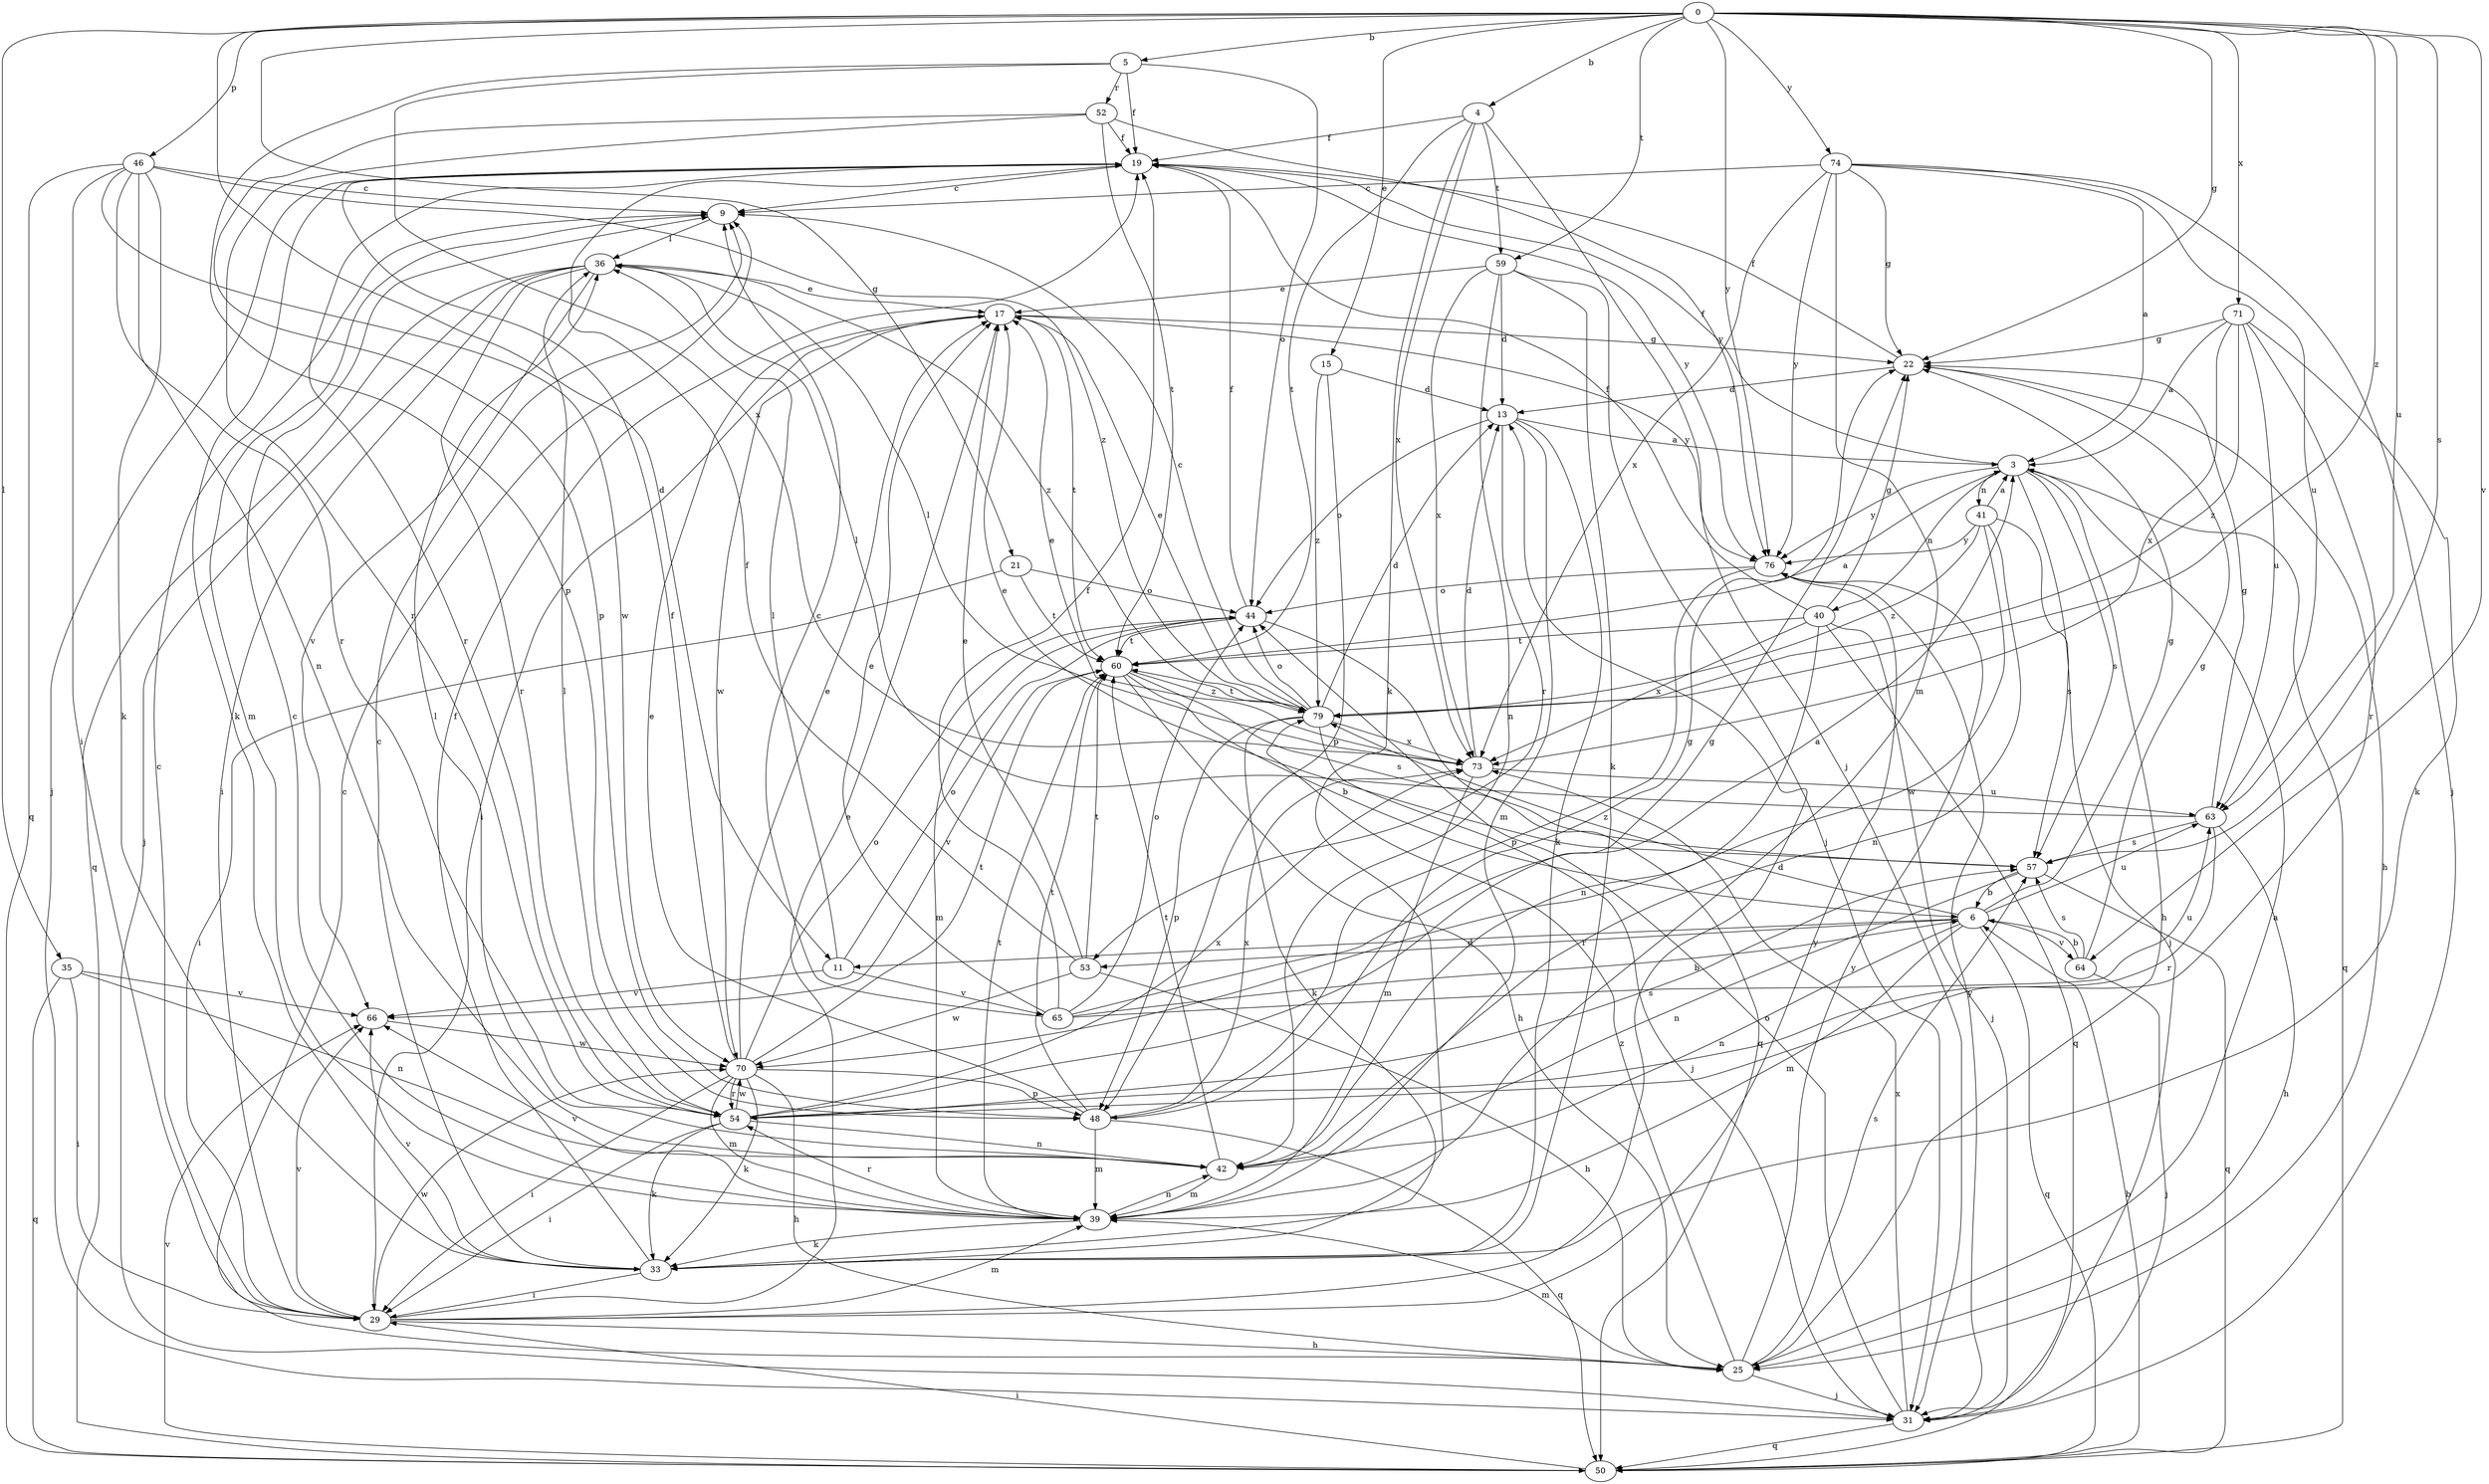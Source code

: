 strict digraph  {
0;
3;
4;
5;
6;
9;
11;
13;
15;
17;
19;
21;
22;
25;
29;
31;
33;
35;
36;
39;
40;
41;
42;
44;
46;
48;
50;
52;
53;
54;
57;
59;
60;
63;
64;
65;
66;
70;
71;
73;
74;
76;
79;
0 -> 4  [label=b];
0 -> 5  [label=b];
0 -> 11  [label=d];
0 -> 15  [label=e];
0 -> 21  [label=g];
0 -> 22  [label=g];
0 -> 35  [label=l];
0 -> 46  [label=p];
0 -> 57  [label=s];
0 -> 59  [label=t];
0 -> 63  [label=u];
0 -> 64  [label=v];
0 -> 71  [label=x];
0 -> 74  [label=y];
0 -> 76  [label=y];
0 -> 79  [label=z];
3 -> 19  [label=f];
3 -> 25  [label=h];
3 -> 31  [label=j];
3 -> 40  [label=n];
3 -> 41  [label=n];
3 -> 50  [label=q];
3 -> 57  [label=s];
3 -> 76  [label=y];
4 -> 19  [label=f];
4 -> 31  [label=j];
4 -> 33  [label=k];
4 -> 59  [label=t];
4 -> 60  [label=t];
4 -> 73  [label=x];
5 -> 19  [label=f];
5 -> 44  [label=o];
5 -> 48  [label=p];
5 -> 52  [label=r];
5 -> 73  [label=x];
6 -> 11  [label=d];
6 -> 22  [label=g];
6 -> 39  [label=m];
6 -> 42  [label=n];
6 -> 50  [label=q];
6 -> 53  [label=r];
6 -> 63  [label=u];
6 -> 64  [label=v];
6 -> 79  [label=z];
9 -> 36  [label=l];
9 -> 39  [label=m];
11 -> 36  [label=l];
11 -> 44  [label=o];
11 -> 65  [label=v];
11 -> 66  [label=v];
13 -> 3  [label=a];
13 -> 33  [label=k];
13 -> 39  [label=m];
13 -> 44  [label=o];
13 -> 53  [label=r];
15 -> 13  [label=d];
15 -> 48  [label=p];
15 -> 79  [label=z];
17 -> 22  [label=g];
17 -> 29  [label=i];
17 -> 60  [label=t];
17 -> 70  [label=w];
17 -> 76  [label=y];
19 -> 9  [label=c];
19 -> 31  [label=j];
19 -> 33  [label=k];
19 -> 54  [label=r];
19 -> 76  [label=y];
21 -> 29  [label=i];
21 -> 44  [label=o];
21 -> 60  [label=t];
22 -> 13  [label=d];
22 -> 19  [label=f];
22 -> 25  [label=h];
25 -> 3  [label=a];
25 -> 9  [label=c];
25 -> 31  [label=j];
25 -> 39  [label=m];
25 -> 57  [label=s];
25 -> 76  [label=y];
25 -> 79  [label=z];
29 -> 9  [label=c];
29 -> 13  [label=d];
29 -> 17  [label=e];
29 -> 25  [label=h];
29 -> 39  [label=m];
29 -> 66  [label=v];
29 -> 70  [label=w];
29 -> 76  [label=y];
31 -> 44  [label=o];
31 -> 50  [label=q];
31 -> 73  [label=x];
31 -> 76  [label=y];
33 -> 9  [label=c];
33 -> 19  [label=f];
33 -> 29  [label=i];
33 -> 66  [label=v];
35 -> 29  [label=i];
35 -> 42  [label=n];
35 -> 50  [label=q];
35 -> 66  [label=v];
36 -> 17  [label=e];
36 -> 29  [label=i];
36 -> 31  [label=j];
36 -> 50  [label=q];
36 -> 54  [label=r];
36 -> 66  [label=v];
36 -> 79  [label=z];
39 -> 9  [label=c];
39 -> 33  [label=k];
39 -> 42  [label=n];
39 -> 54  [label=r];
39 -> 60  [label=t];
39 -> 66  [label=v];
40 -> 19  [label=f];
40 -> 22  [label=g];
40 -> 31  [label=j];
40 -> 42  [label=n];
40 -> 50  [label=q];
40 -> 60  [label=t];
40 -> 73  [label=x];
41 -> 3  [label=a];
41 -> 42  [label=n];
41 -> 57  [label=s];
41 -> 70  [label=w];
41 -> 76  [label=y];
41 -> 79  [label=z];
42 -> 36  [label=l];
42 -> 39  [label=m];
42 -> 60  [label=t];
44 -> 19  [label=f];
44 -> 39  [label=m];
44 -> 50  [label=q];
44 -> 60  [label=t];
46 -> 9  [label=c];
46 -> 29  [label=i];
46 -> 33  [label=k];
46 -> 42  [label=n];
46 -> 50  [label=q];
46 -> 54  [label=r];
46 -> 70  [label=w];
46 -> 79  [label=z];
48 -> 17  [label=e];
48 -> 22  [label=g];
48 -> 39  [label=m];
48 -> 50  [label=q];
48 -> 60  [label=t];
48 -> 73  [label=x];
50 -> 6  [label=b];
50 -> 29  [label=i];
50 -> 66  [label=v];
52 -> 19  [label=f];
52 -> 48  [label=p];
52 -> 54  [label=r];
52 -> 60  [label=t];
52 -> 76  [label=y];
53 -> 17  [label=e];
53 -> 19  [label=f];
53 -> 25  [label=h];
53 -> 60  [label=t];
53 -> 70  [label=w];
54 -> 22  [label=g];
54 -> 29  [label=i];
54 -> 33  [label=k];
54 -> 36  [label=l];
54 -> 42  [label=n];
54 -> 57  [label=s];
54 -> 70  [label=w];
54 -> 73  [label=x];
57 -> 6  [label=b];
57 -> 17  [label=e];
57 -> 42  [label=n];
57 -> 50  [label=q];
59 -> 13  [label=d];
59 -> 17  [label=e];
59 -> 31  [label=j];
59 -> 33  [label=k];
59 -> 42  [label=n];
59 -> 73  [label=x];
60 -> 3  [label=a];
60 -> 6  [label=b];
60 -> 25  [label=h];
60 -> 57  [label=s];
60 -> 66  [label=v];
60 -> 79  [label=z];
63 -> 22  [label=g];
63 -> 25  [label=h];
63 -> 36  [label=l];
63 -> 54  [label=r];
63 -> 57  [label=s];
64 -> 6  [label=b];
64 -> 22  [label=g];
64 -> 31  [label=j];
64 -> 57  [label=s];
65 -> 3  [label=a];
65 -> 6  [label=b];
65 -> 9  [label=c];
65 -> 17  [label=e];
65 -> 19  [label=f];
65 -> 44  [label=o];
65 -> 63  [label=u];
66 -> 70  [label=w];
70 -> 17  [label=e];
70 -> 19  [label=f];
70 -> 25  [label=h];
70 -> 29  [label=i];
70 -> 33  [label=k];
70 -> 39  [label=m];
70 -> 44  [label=o];
70 -> 48  [label=p];
70 -> 54  [label=r];
70 -> 60  [label=t];
71 -> 3  [label=a];
71 -> 22  [label=g];
71 -> 33  [label=k];
71 -> 54  [label=r];
71 -> 63  [label=u];
71 -> 73  [label=x];
71 -> 79  [label=z];
73 -> 13  [label=d];
73 -> 17  [label=e];
73 -> 36  [label=l];
73 -> 39  [label=m];
73 -> 63  [label=u];
74 -> 3  [label=a];
74 -> 9  [label=c];
74 -> 22  [label=g];
74 -> 31  [label=j];
74 -> 39  [label=m];
74 -> 63  [label=u];
74 -> 73  [label=x];
74 -> 76  [label=y];
76 -> 44  [label=o];
76 -> 48  [label=p];
79 -> 9  [label=c];
79 -> 13  [label=d];
79 -> 17  [label=e];
79 -> 31  [label=j];
79 -> 33  [label=k];
79 -> 44  [label=o];
79 -> 48  [label=p];
79 -> 60  [label=t];
79 -> 73  [label=x];
}
